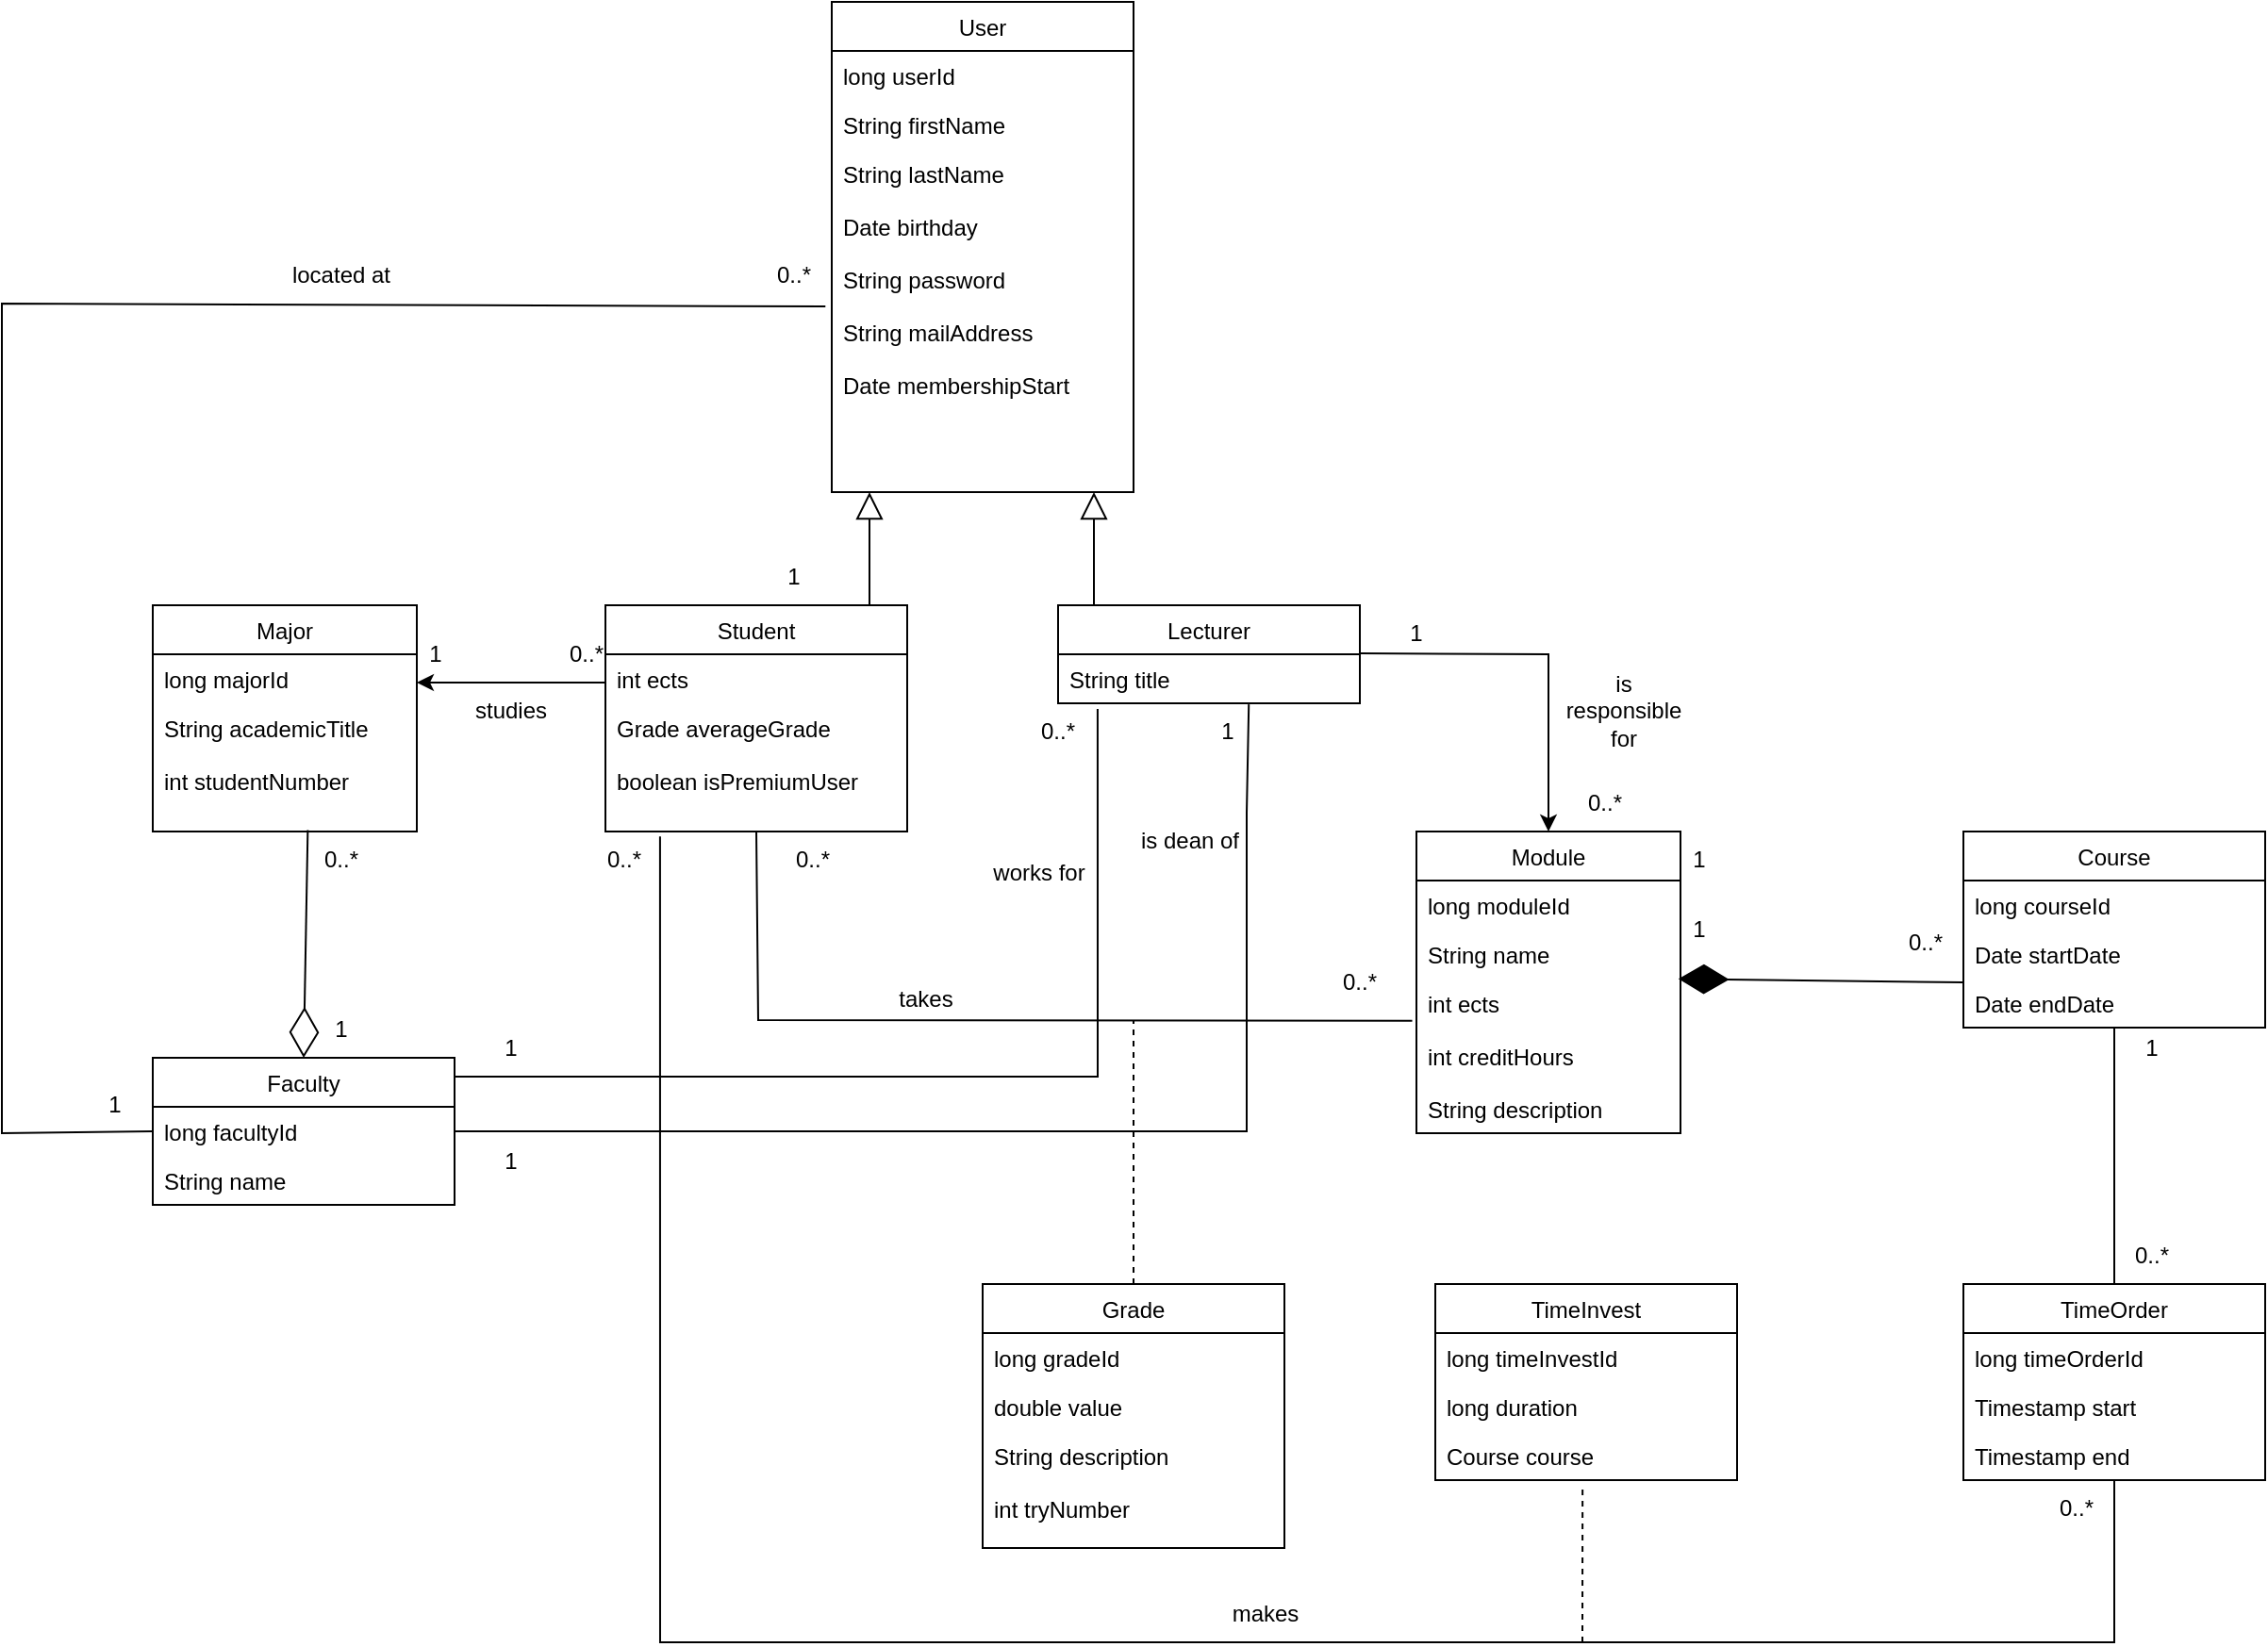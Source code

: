 <mxfile version="15.7.3" type="device"><diagram id="gIpmtvpoE9j5LITIDTfC" name="Page-1"><mxGraphModel dx="2249" dy="919" grid="1" gridSize="10" guides="1" tooltips="1" connect="1" arrows="1" fold="1" page="1" pageScale="1" pageWidth="827" pageHeight="1169" math="0" shadow="0"><root><mxCell id="0"/><mxCell id="1" parent="0"/><mxCell id="mtwSN0rH6rHFsYC5zioY-1" value="User" style="swimlane;fontStyle=0;childLayout=stackLayout;horizontal=1;startSize=26;fillColor=none;horizontalStack=0;resizeParent=1;resizeParentMax=0;resizeLast=0;collapsible=1;marginBottom=0;" parent="1" vertex="1"><mxGeometry x="120" width="160" height="260" as="geometry"/></mxCell><mxCell id="mtwSN0rH6rHFsYC5zioY-2" value="long userId" style="text;strokeColor=none;fillColor=none;align=left;verticalAlign=top;spacingLeft=4;spacingRight=4;overflow=hidden;rotatable=0;points=[[0,0.5],[1,0.5]];portConstraint=eastwest;" parent="mtwSN0rH6rHFsYC5zioY-1" vertex="1"><mxGeometry y="26" width="160" height="26" as="geometry"/></mxCell><mxCell id="mtwSN0rH6rHFsYC5zioY-3" value="String firstName" style="text;strokeColor=none;fillColor=none;align=left;verticalAlign=top;spacingLeft=4;spacingRight=4;overflow=hidden;rotatable=0;points=[[0,0.5],[1,0.5]];portConstraint=eastwest;" parent="mtwSN0rH6rHFsYC5zioY-1" vertex="1"><mxGeometry y="52" width="160" height="26" as="geometry"/></mxCell><mxCell id="mtwSN0rH6rHFsYC5zioY-4" value="String lastName&#10;&#10;Date birthday&#10;&#10;String password&#10;&#10;String mailAddress&#10;&#10;Date membershipStart" style="text;strokeColor=none;fillColor=none;align=left;verticalAlign=top;spacingLeft=4;spacingRight=4;overflow=hidden;rotatable=0;points=[[0,0.5],[1,0.5]];portConstraint=eastwest;" parent="mtwSN0rH6rHFsYC5zioY-1" vertex="1"><mxGeometry y="78" width="160" height="182" as="geometry"/></mxCell><mxCell id="mtwSN0rH6rHFsYC5zioY-5" value="" style="edgeStyle=none;html=1;endSize=12;endArrow=block;endFill=0;rounded=0;" parent="1" edge="1"><mxGeometry width="160" relative="1" as="geometry"><mxPoint x="140" y="320" as="sourcePoint"/><mxPoint x="140" y="260" as="targetPoint"/></mxGeometry></mxCell><mxCell id="mtwSN0rH6rHFsYC5zioY-6" value="" style="edgeStyle=none;html=1;endSize=12;endArrow=block;endFill=0;rounded=0;" parent="1" edge="1"><mxGeometry width="160" relative="1" as="geometry"><mxPoint x="259" y="320" as="sourcePoint"/><mxPoint x="259" y="260" as="targetPoint"/></mxGeometry></mxCell><mxCell id="mtwSN0rH6rHFsYC5zioY-8" value="Student" style="swimlane;fontStyle=0;childLayout=stackLayout;horizontal=1;startSize=26;fillColor=none;horizontalStack=0;resizeParent=1;resizeParentMax=0;resizeLast=0;collapsible=1;marginBottom=0;" parent="1" vertex="1"><mxGeometry y="320" width="160" height="120" as="geometry"/></mxCell><mxCell id="mtwSN0rH6rHFsYC5zioY-9" value="int ects&#10;" style="text;strokeColor=none;fillColor=none;align=left;verticalAlign=top;spacingLeft=4;spacingRight=4;overflow=hidden;rotatable=0;points=[[0,0.5],[1,0.5]];portConstraint=eastwest;" parent="mtwSN0rH6rHFsYC5zioY-8" vertex="1"><mxGeometry y="26" width="160" height="26" as="geometry"/></mxCell><mxCell id="mtwSN0rH6rHFsYC5zioY-11" value="Grade averageGrade&#10;&#10;boolean isPremiumUser" style="text;strokeColor=none;fillColor=none;align=left;verticalAlign=top;spacingLeft=4;spacingRight=4;overflow=hidden;rotatable=0;points=[[0,0.5],[1,0.5]];portConstraint=eastwest;" parent="mtwSN0rH6rHFsYC5zioY-8" vertex="1"><mxGeometry y="52" width="160" height="68" as="geometry"/></mxCell><mxCell id="mtwSN0rH6rHFsYC5zioY-15" value="Lecturer" style="swimlane;fontStyle=0;childLayout=stackLayout;horizontal=1;startSize=26;fillColor=none;horizontalStack=0;resizeParent=1;resizeParentMax=0;resizeLast=0;collapsible=1;marginBottom=0;" parent="1" vertex="1"><mxGeometry x="240" y="320" width="160" height="52" as="geometry"/></mxCell><mxCell id="mtwSN0rH6rHFsYC5zioY-16" value="String title" style="text;strokeColor=none;fillColor=none;align=left;verticalAlign=top;spacingLeft=4;spacingRight=4;overflow=hidden;rotatable=0;points=[[0,0.5],[1,0.5]];portConstraint=eastwest;" parent="mtwSN0rH6rHFsYC5zioY-15" vertex="1"><mxGeometry y="26" width="160" height="26" as="geometry"/></mxCell><mxCell id="mtwSN0rH6rHFsYC5zioY-19" value="Major" style="swimlane;fontStyle=0;childLayout=stackLayout;horizontal=1;startSize=26;fillColor=none;horizontalStack=0;resizeParent=1;resizeParentMax=0;resizeLast=0;collapsible=1;marginBottom=0;" parent="1" vertex="1"><mxGeometry x="-240" y="320" width="140" height="120" as="geometry"/></mxCell><mxCell id="mtwSN0rH6rHFsYC5zioY-21" value="long majorId" style="text;strokeColor=none;fillColor=none;align=left;verticalAlign=top;spacingLeft=4;spacingRight=4;overflow=hidden;rotatable=0;points=[[0,0.5],[1,0.5]];portConstraint=eastwest;" parent="mtwSN0rH6rHFsYC5zioY-19" vertex="1"><mxGeometry y="26" width="140" height="26" as="geometry"/></mxCell><mxCell id="mtwSN0rH6rHFsYC5zioY-22" value="String academicTitle&#10;&#10;int studentNumber" style="text;strokeColor=none;fillColor=none;align=left;verticalAlign=top;spacingLeft=4;spacingRight=4;overflow=hidden;rotatable=0;points=[[0,0.5],[1,0.5]];portConstraint=eastwest;" parent="mtwSN0rH6rHFsYC5zioY-19" vertex="1"><mxGeometry y="52" width="140" height="68" as="geometry"/></mxCell><mxCell id="mtwSN0rH6rHFsYC5zioY-23" value="Faculty" style="swimlane;fontStyle=0;childLayout=stackLayout;horizontal=1;startSize=26;fillColor=none;horizontalStack=0;resizeParent=1;resizeParentMax=0;resizeLast=0;collapsible=1;marginBottom=0;" parent="1" vertex="1"><mxGeometry x="-240" y="560" width="160" height="78" as="geometry"/></mxCell><mxCell id="mtwSN0rH6rHFsYC5zioY-24" value="long facultyId" style="text;strokeColor=none;fillColor=none;align=left;verticalAlign=top;spacingLeft=4;spacingRight=4;overflow=hidden;rotatable=0;points=[[0,0.5],[1,0.5]];portConstraint=eastwest;" parent="mtwSN0rH6rHFsYC5zioY-23" vertex="1"><mxGeometry y="26" width="160" height="26" as="geometry"/></mxCell><mxCell id="mtwSN0rH6rHFsYC5zioY-25" value="String name" style="text;strokeColor=none;fillColor=none;align=left;verticalAlign=top;spacingLeft=4;spacingRight=4;overflow=hidden;rotatable=0;points=[[0,0.5],[1,0.5]];portConstraint=eastwest;" parent="mtwSN0rH6rHFsYC5zioY-23" vertex="1"><mxGeometry y="52" width="160" height="26" as="geometry"/></mxCell><mxCell id="mtwSN0rH6rHFsYC5zioY-36" value="" style="endArrow=diamondThin;endFill=0;endSize=24;html=1;rounded=0;entryX=0.5;entryY=0;entryDx=0;entryDy=0;exitX=0.587;exitY=0.989;exitDx=0;exitDy=0;exitPerimeter=0;" parent="1" source="mtwSN0rH6rHFsYC5zioY-22" target="mtwSN0rH6rHFsYC5zioY-23" edge="1"><mxGeometry width="160" relative="1" as="geometry"><mxPoint x="-160" y="450" as="sourcePoint"/><mxPoint x="-80" y="460" as="targetPoint"/></mxGeometry></mxCell><mxCell id="mtwSN0rH6rHFsYC5zioY-38" value="" style="endArrow=none;html=1;rounded=0;exitX=1;exitY=0.5;exitDx=0;exitDy=0;entryX=0.632;entryY=1.022;entryDx=0;entryDy=0;entryPerimeter=0;" parent="1" source="mtwSN0rH6rHFsYC5zioY-24" target="mtwSN0rH6rHFsYC5zioY-16" edge="1"><mxGeometry width="50" height="50" relative="1" as="geometry"><mxPoint x="40" y="540" as="sourcePoint"/><mxPoint x="360" y="470" as="targetPoint"/><Array as="points"><mxPoint x="340" y="599"/><mxPoint x="340" y="430"/></Array></mxGeometry></mxCell><mxCell id="mtwSN0rH6rHFsYC5zioY-39" value="1" style="text;html=1;strokeColor=none;fillColor=none;align=center;verticalAlign=middle;whiteSpace=wrap;rounded=0;" parent="1" vertex="1"><mxGeometry x="300" y="372" width="60" height="30" as="geometry"/></mxCell><mxCell id="mtwSN0rH6rHFsYC5zioY-40" value="is dean of" style="text;html=1;strokeColor=none;fillColor=none;align=center;verticalAlign=middle;whiteSpace=wrap;rounded=0;" parent="1" vertex="1"><mxGeometry x="280" y="430" width="60" height="30" as="geometry"/></mxCell><mxCell id="mtwSN0rH6rHFsYC5zioY-41" value="1" style="text;html=1;strokeColor=none;fillColor=none;align=center;verticalAlign=middle;whiteSpace=wrap;rounded=0;" parent="1" vertex="1"><mxGeometry x="-80" y="600" width="60" height="30" as="geometry"/></mxCell><mxCell id="mtwSN0rH6rHFsYC5zioY-42" value="0..*" style="text;html=1;strokeColor=none;fillColor=none;align=center;verticalAlign=middle;whiteSpace=wrap;rounded=0;" parent="1" vertex="1"><mxGeometry x="-40" y="331" width="60" height="30" as="geometry"/></mxCell><mxCell id="mtwSN0rH6rHFsYC5zioY-43" value="1" style="text;html=1;strokeColor=none;fillColor=none;align=center;verticalAlign=middle;whiteSpace=wrap;rounded=0;" parent="1" vertex="1"><mxGeometry x="-120" y="331" width="60" height="30" as="geometry"/></mxCell><mxCell id="mtwSN0rH6rHFsYC5zioY-44" value="studies" style="text;html=1;strokeColor=none;fillColor=none;align=center;verticalAlign=middle;whiteSpace=wrap;rounded=0;" parent="1" vertex="1"><mxGeometry x="-80" y="361" width="60" height="30" as="geometry"/></mxCell><mxCell id="mtwSN0rH6rHFsYC5zioY-45" value="" style="endArrow=classic;html=1;rounded=0;" parent="1" edge="1"><mxGeometry width="50" height="50" relative="1" as="geometry"><mxPoint y="361" as="sourcePoint"/><mxPoint x="-100" y="361" as="targetPoint"/></mxGeometry></mxCell><mxCell id="mtwSN0rH6rHFsYC5zioY-46" value="0..*" style="text;html=1;strokeColor=none;fillColor=none;align=center;verticalAlign=middle;whiteSpace=wrap;rounded=0;" parent="1" vertex="1"><mxGeometry x="-170" y="440" width="60" height="30" as="geometry"/></mxCell><mxCell id="mtwSN0rH6rHFsYC5zioY-47" value="1" style="text;html=1;strokeColor=none;fillColor=none;align=center;verticalAlign=middle;whiteSpace=wrap;rounded=0;" parent="1" vertex="1"><mxGeometry x="-170" y="530" width="60" height="30" as="geometry"/></mxCell><mxCell id="mtwSN0rH6rHFsYC5zioY-48" value="Module" style="swimlane;fontStyle=0;childLayout=stackLayout;horizontal=1;startSize=26;fillColor=none;horizontalStack=0;resizeParent=1;resizeParentMax=0;resizeLast=0;collapsible=1;marginBottom=0;" parent="1" vertex="1"><mxGeometry x="430" y="440" width="140" height="160" as="geometry"/></mxCell><mxCell id="mtwSN0rH6rHFsYC5zioY-49" value="long moduleId" style="text;strokeColor=none;fillColor=none;align=left;verticalAlign=top;spacingLeft=4;spacingRight=4;overflow=hidden;rotatable=0;points=[[0,0.5],[1,0.5]];portConstraint=eastwest;" parent="mtwSN0rH6rHFsYC5zioY-48" vertex="1"><mxGeometry y="26" width="140" height="26" as="geometry"/></mxCell><mxCell id="mtwSN0rH6rHFsYC5zioY-50" value="String name" style="text;strokeColor=none;fillColor=none;align=left;verticalAlign=top;spacingLeft=4;spacingRight=4;overflow=hidden;rotatable=0;points=[[0,0.5],[1,0.5]];portConstraint=eastwest;" parent="mtwSN0rH6rHFsYC5zioY-48" vertex="1"><mxGeometry y="52" width="140" height="26" as="geometry"/></mxCell><mxCell id="mtwSN0rH6rHFsYC5zioY-51" value="int ects&#10;&#10;int creditHours&#10;&#10;String description" style="text;strokeColor=none;fillColor=none;align=left;verticalAlign=top;spacingLeft=4;spacingRight=4;overflow=hidden;rotatable=0;points=[[0,0.5],[1,0.5]];portConstraint=eastwest;" parent="mtwSN0rH6rHFsYC5zioY-48" vertex="1"><mxGeometry y="78" width="140" height="82" as="geometry"/></mxCell><mxCell id="mtwSN0rH6rHFsYC5zioY-52" value="" style="endArrow=none;html=1;rounded=0;entryX=-0.021;entryY=0.459;entryDx=0;entryDy=0;entryPerimeter=0;exitX=0;exitY=0.5;exitDx=0;exitDy=0;" parent="1" source="mtwSN0rH6rHFsYC5zioY-24" target="mtwSN0rH6rHFsYC5zioY-4" edge="1"><mxGeometry width="50" height="50" relative="1" as="geometry"><mxPoint x="-250" y="600" as="sourcePoint"/><mxPoint x="40" y="250" as="targetPoint"/><Array as="points"><mxPoint x="-320" y="600"/><mxPoint x="-320" y="160"/></Array></mxGeometry></mxCell><mxCell id="mtwSN0rH6rHFsYC5zioY-53" value="0..*" style="text;html=1;strokeColor=none;fillColor=none;align=center;verticalAlign=middle;whiteSpace=wrap;rounded=0;" parent="1" vertex="1"><mxGeometry x="70" y="130" width="60" height="30" as="geometry"/></mxCell><mxCell id="mtwSN0rH6rHFsYC5zioY-54" value="1" style="text;html=1;strokeColor=none;fillColor=none;align=center;verticalAlign=middle;whiteSpace=wrap;rounded=0;" parent="1" vertex="1"><mxGeometry x="-290" y="570" width="60" height="30" as="geometry"/></mxCell><mxCell id="mtwSN0rH6rHFsYC5zioY-55" value="located at" style="text;html=1;strokeColor=none;fillColor=none;align=center;verticalAlign=middle;whiteSpace=wrap;rounded=0;" parent="1" vertex="1"><mxGeometry x="-170" y="130" width="60" height="30" as="geometry"/></mxCell><mxCell id="mtwSN0rH6rHFsYC5zioY-57" value="" style="endArrow=classic;html=1;rounded=0;entryX=0.5;entryY=0;entryDx=0;entryDy=0;" parent="1" target="mtwSN0rH6rHFsYC5zioY-48" edge="1"><mxGeometry width="50" height="50" relative="1" as="geometry"><mxPoint x="400" y="345.5" as="sourcePoint"/><mxPoint x="490" y="345.5" as="targetPoint"/><Array as="points"><mxPoint x="500" y="346"/></Array></mxGeometry></mxCell><mxCell id="mtwSN0rH6rHFsYC5zioY-58" value="1" style="text;html=1;strokeColor=none;fillColor=none;align=center;verticalAlign=middle;whiteSpace=wrap;rounded=0;" parent="1" vertex="1"><mxGeometry x="400" y="320" width="60" height="30" as="geometry"/></mxCell><mxCell id="mtwSN0rH6rHFsYC5zioY-59" value="0..*" style="text;html=1;strokeColor=none;fillColor=none;align=center;verticalAlign=middle;whiteSpace=wrap;rounded=0;" parent="1" vertex="1"><mxGeometry x="500" y="410" width="60" height="30" as="geometry"/></mxCell><mxCell id="mtwSN0rH6rHFsYC5zioY-60" value="is responsible for" style="text;html=1;strokeColor=none;fillColor=none;align=center;verticalAlign=middle;whiteSpace=wrap;rounded=0;" parent="1" vertex="1"><mxGeometry x="510" y="361" width="60" height="30" as="geometry"/></mxCell><mxCell id="mtwSN0rH6rHFsYC5zioY-61" value="" style="endArrow=diamondThin;endFill=1;endSize=24;html=1;rounded=0;entryX=0.992;entryY=0.002;entryDx=0;entryDy=0;entryPerimeter=0;" parent="1" target="mtwSN0rH6rHFsYC5zioY-51" edge="1"><mxGeometry width="160" relative="1" as="geometry"><mxPoint x="720" y="520" as="sourcePoint"/><mxPoint x="640" y="410" as="targetPoint"/></mxGeometry></mxCell><mxCell id="mtwSN0rH6rHFsYC5zioY-62" value="Course" style="swimlane;fontStyle=0;childLayout=stackLayout;horizontal=1;startSize=26;fillColor=none;horizontalStack=0;resizeParent=1;resizeParentMax=0;resizeLast=0;collapsible=1;marginBottom=0;" parent="1" vertex="1"><mxGeometry x="720" y="440" width="160" height="104" as="geometry"/></mxCell><mxCell id="mtwSN0rH6rHFsYC5zioY-63" value="long courseId" style="text;strokeColor=none;fillColor=none;align=left;verticalAlign=top;spacingLeft=4;spacingRight=4;overflow=hidden;rotatable=0;points=[[0,0.5],[1,0.5]];portConstraint=eastwest;" parent="mtwSN0rH6rHFsYC5zioY-62" vertex="1"><mxGeometry y="26" width="160" height="26" as="geometry"/></mxCell><mxCell id="mtwSN0rH6rHFsYC5zioY-64" value="Date startDate" style="text;strokeColor=none;fillColor=none;align=left;verticalAlign=top;spacingLeft=4;spacingRight=4;overflow=hidden;rotatable=0;points=[[0,0.5],[1,0.5]];portConstraint=eastwest;" parent="mtwSN0rH6rHFsYC5zioY-62" vertex="1"><mxGeometry y="52" width="160" height="26" as="geometry"/></mxCell><mxCell id="mtwSN0rH6rHFsYC5zioY-65" value="Date endDate" style="text;strokeColor=none;fillColor=none;align=left;verticalAlign=top;spacingLeft=4;spacingRight=4;overflow=hidden;rotatable=0;points=[[0,0.5],[1,0.5]];portConstraint=eastwest;" parent="mtwSN0rH6rHFsYC5zioY-62" vertex="1"><mxGeometry y="78" width="160" height="26" as="geometry"/></mxCell><mxCell id="mtwSN0rH6rHFsYC5zioY-66" value="" style="endArrow=none;html=1;rounded=0;entryX=0;entryY=0;entryDx=0;entryDy=0;exitX=-0.016;exitY=0.273;exitDx=0;exitDy=0;exitPerimeter=0;" parent="1" source="mtwSN0rH6rHFsYC5zioY-51" target="mtwSN0rH6rHFsYC5zioY-68" edge="1"><mxGeometry width="50" height="50" relative="1" as="geometry"><mxPoint x="360" y="540" as="sourcePoint"/><mxPoint x="330" y="550" as="targetPoint"/><Array as="points"><mxPoint x="81" y="540"/></Array></mxGeometry></mxCell><mxCell id="mtwSN0rH6rHFsYC5zioY-67" value="takes" style="text;html=1;strokeColor=none;fillColor=none;align=center;verticalAlign=middle;whiteSpace=wrap;rounded=0;" parent="1" vertex="1"><mxGeometry x="140" y="514" width="60" height="30" as="geometry"/></mxCell><mxCell id="mtwSN0rH6rHFsYC5zioY-68" value="0..*" style="text;html=1;strokeColor=none;fillColor=none;align=center;verticalAlign=middle;whiteSpace=wrap;rounded=0;" parent="1" vertex="1"><mxGeometry x="80" y="440" width="60" height="30" as="geometry"/></mxCell><mxCell id="mtwSN0rH6rHFsYC5zioY-69" value="0..*" style="text;html=1;strokeColor=none;fillColor=none;align=center;verticalAlign=middle;whiteSpace=wrap;rounded=0;" parent="1" vertex="1"><mxGeometry x="370" y="505" width="60" height="30" as="geometry"/></mxCell><mxCell id="mtwSN0rH6rHFsYC5zioY-70" value="" style="endArrow=none;dashed=1;html=1;rounded=0;" parent="1" edge="1"><mxGeometry width="50" height="50" relative="1" as="geometry"><mxPoint x="280" y="680" as="sourcePoint"/><mxPoint x="280" y="540" as="targetPoint"/></mxGeometry></mxCell><mxCell id="mtwSN0rH6rHFsYC5zioY-71" value="Grade" style="swimlane;fontStyle=0;childLayout=stackLayout;horizontal=1;startSize=26;fillColor=none;horizontalStack=0;resizeParent=1;resizeParentMax=0;resizeLast=0;collapsible=1;marginBottom=0;" parent="1" vertex="1"><mxGeometry x="200" y="680" width="160" height="140" as="geometry"/></mxCell><mxCell id="mtwSN0rH6rHFsYC5zioY-72" value="long gradeId" style="text;strokeColor=none;fillColor=none;align=left;verticalAlign=top;spacingLeft=4;spacingRight=4;overflow=hidden;rotatable=0;points=[[0,0.5],[1,0.5]];portConstraint=eastwest;" parent="mtwSN0rH6rHFsYC5zioY-71" vertex="1"><mxGeometry y="26" width="160" height="26" as="geometry"/></mxCell><mxCell id="mtwSN0rH6rHFsYC5zioY-73" value="double value" style="text;strokeColor=none;fillColor=none;align=left;verticalAlign=top;spacingLeft=4;spacingRight=4;overflow=hidden;rotatable=0;points=[[0,0.5],[1,0.5]];portConstraint=eastwest;" parent="mtwSN0rH6rHFsYC5zioY-71" vertex="1"><mxGeometry y="52" width="160" height="26" as="geometry"/></mxCell><mxCell id="mtwSN0rH6rHFsYC5zioY-74" value="String description&#10;&#10;int tryNumber" style="text;strokeColor=none;fillColor=none;align=left;verticalAlign=top;spacingLeft=4;spacingRight=4;overflow=hidden;rotatable=0;points=[[0,0.5],[1,0.5]];portConstraint=eastwest;" parent="mtwSN0rH6rHFsYC5zioY-71" vertex="1"><mxGeometry y="78" width="160" height="62" as="geometry"/></mxCell><mxCell id="mtwSN0rH6rHFsYC5zioY-75" value="TimeOrder" style="swimlane;fontStyle=0;childLayout=stackLayout;horizontal=1;startSize=26;fillColor=none;horizontalStack=0;resizeParent=1;resizeParentMax=0;resizeLast=0;collapsible=1;marginBottom=0;" parent="1" vertex="1"><mxGeometry x="720" y="680" width="160" height="104" as="geometry"/></mxCell><mxCell id="mtwSN0rH6rHFsYC5zioY-76" value="long timeOrderId" style="text;strokeColor=none;fillColor=none;align=left;verticalAlign=top;spacingLeft=4;spacingRight=4;overflow=hidden;rotatable=0;points=[[0,0.5],[1,0.5]];portConstraint=eastwest;" parent="mtwSN0rH6rHFsYC5zioY-75" vertex="1"><mxGeometry y="26" width="160" height="26" as="geometry"/></mxCell><mxCell id="mtwSN0rH6rHFsYC5zioY-77" value="Timestamp start" style="text;strokeColor=none;fillColor=none;align=left;verticalAlign=top;spacingLeft=4;spacingRight=4;overflow=hidden;rotatable=0;points=[[0,0.5],[1,0.5]];portConstraint=eastwest;" parent="mtwSN0rH6rHFsYC5zioY-75" vertex="1"><mxGeometry y="52" width="160" height="26" as="geometry"/></mxCell><mxCell id="mtwSN0rH6rHFsYC5zioY-78" value="Timestamp end" style="text;strokeColor=none;fillColor=none;align=left;verticalAlign=top;spacingLeft=4;spacingRight=4;overflow=hidden;rotatable=0;points=[[0,0.5],[1,0.5]];portConstraint=eastwest;" parent="mtwSN0rH6rHFsYC5zioY-75" vertex="1"><mxGeometry y="78" width="160" height="26" as="geometry"/></mxCell><mxCell id="mtwSN0rH6rHFsYC5zioY-80" value="" style="endArrow=none;html=1;rounded=0;entryX=0.5;entryY=0.988;entryDx=0;entryDy=0;entryPerimeter=0;" parent="1" source="mtwSN0rH6rHFsYC5zioY-75" target="mtwSN0rH6rHFsYC5zioY-65" edge="1"><mxGeometry width="50" height="50" relative="1" as="geometry"><mxPoint x="640" y="680" as="sourcePoint"/><mxPoint x="690" y="630" as="targetPoint"/></mxGeometry></mxCell><mxCell id="mtwSN0rH6rHFsYC5zioY-81" value="1" style="text;html=1;strokeColor=none;fillColor=none;align=center;verticalAlign=middle;whiteSpace=wrap;rounded=0;" parent="1" vertex="1"><mxGeometry x="790" y="540" width="60" height="30" as="geometry"/></mxCell><mxCell id="mtwSN0rH6rHFsYC5zioY-82" value="0..*" style="text;html=1;strokeColor=none;fillColor=none;align=center;verticalAlign=middle;whiteSpace=wrap;rounded=0;" parent="1" vertex="1"><mxGeometry x="790" y="650" width="60" height="30" as="geometry"/></mxCell><mxCell id="mtwSN0rH6rHFsYC5zioY-83" value="1" style="text;html=1;strokeColor=none;fillColor=none;align=center;verticalAlign=middle;whiteSpace=wrap;rounded=0;" parent="1" vertex="1"><mxGeometry x="550" y="477" width="60" height="30" as="geometry"/></mxCell><mxCell id="mtwSN0rH6rHFsYC5zioY-84" value="0..*" style="text;html=1;strokeColor=none;fillColor=none;align=center;verticalAlign=middle;whiteSpace=wrap;rounded=0;" parent="1" vertex="1"><mxGeometry x="670" y="484" width="60" height="30" as="geometry"/></mxCell><mxCell id="mtwSN0rH6rHFsYC5zioY-85" value="" style="endArrow=none;html=1;rounded=0;entryX=0.181;entryY=1.038;entryDx=0;entryDy=0;entryPerimeter=0;" parent="1" source="mtwSN0rH6rHFsYC5zioY-78" target="mtwSN0rH6rHFsYC5zioY-11" edge="1"><mxGeometry width="50" height="50" relative="1" as="geometry"><mxPoint x="30" y="860" as="sourcePoint"/><mxPoint x="410" y="590" as="targetPoint"/><Array as="points"><mxPoint x="800" y="870"/><mxPoint x="29" y="870"/></Array></mxGeometry></mxCell><mxCell id="mtwSN0rH6rHFsYC5zioY-86" value="0..*" style="text;html=1;strokeColor=none;fillColor=none;align=center;verticalAlign=middle;whiteSpace=wrap;rounded=0;" parent="1" vertex="1"><mxGeometry x="-20" y="440" width="60" height="30" as="geometry"/></mxCell><mxCell id="mtwSN0rH6rHFsYC5zioY-87" value="0..*" style="text;html=1;strokeColor=none;fillColor=none;align=center;verticalAlign=middle;whiteSpace=wrap;rounded=0;" parent="1" vertex="1"><mxGeometry x="750" y="784" width="60" height="30" as="geometry"/></mxCell><mxCell id="mtwSN0rH6rHFsYC5zioY-88" value="makes" style="text;html=1;strokeColor=none;fillColor=none;align=center;verticalAlign=middle;whiteSpace=wrap;rounded=0;" parent="1" vertex="1"><mxGeometry x="320" y="840" width="60" height="30" as="geometry"/></mxCell><mxCell id="mtwSN0rH6rHFsYC5zioY-137" value="1" style="text;html=1;strokeColor=none;fillColor=none;align=center;verticalAlign=middle;whiteSpace=wrap;rounded=0;" parent="1" vertex="1"><mxGeometry x="70" y="290" width="60" height="30" as="geometry"/></mxCell><mxCell id="mtwSN0rH6rHFsYC5zioY-140" value="1" style="text;html=1;strokeColor=none;fillColor=none;align=center;verticalAlign=middle;whiteSpace=wrap;rounded=0;" parent="1" vertex="1"><mxGeometry x="550" y="440" width="60" height="30" as="geometry"/></mxCell><mxCell id="UlV97NsyvuxJ5PaYIk-H-1" value="TimeInvest" style="swimlane;fontStyle=0;childLayout=stackLayout;horizontal=1;startSize=26;fillColor=none;horizontalStack=0;resizeParent=1;resizeParentMax=0;resizeLast=0;collapsible=1;marginBottom=0;" vertex="1" parent="1"><mxGeometry x="440" y="680" width="160" height="104" as="geometry"/></mxCell><mxCell id="UlV97NsyvuxJ5PaYIk-H-2" value="long timeInvestId" style="text;strokeColor=none;fillColor=none;align=left;verticalAlign=top;spacingLeft=4;spacingRight=4;overflow=hidden;rotatable=0;points=[[0,0.5],[1,0.5]];portConstraint=eastwest;" vertex="1" parent="UlV97NsyvuxJ5PaYIk-H-1"><mxGeometry y="26" width="160" height="26" as="geometry"/></mxCell><mxCell id="UlV97NsyvuxJ5PaYIk-H-3" value="long duration" style="text;strokeColor=none;fillColor=none;align=left;verticalAlign=top;spacingLeft=4;spacingRight=4;overflow=hidden;rotatable=0;points=[[0,0.5],[1,0.5]];portConstraint=eastwest;" vertex="1" parent="UlV97NsyvuxJ5PaYIk-H-1"><mxGeometry y="52" width="160" height="26" as="geometry"/></mxCell><mxCell id="UlV97NsyvuxJ5PaYIk-H-4" value="Course course" style="text;strokeColor=none;fillColor=none;align=left;verticalAlign=top;spacingLeft=4;spacingRight=4;overflow=hidden;rotatable=0;points=[[0,0.5],[1,0.5]];portConstraint=eastwest;" vertex="1" parent="UlV97NsyvuxJ5PaYIk-H-1"><mxGeometry y="78" width="160" height="26" as="geometry"/></mxCell><mxCell id="UlV97NsyvuxJ5PaYIk-H-5" value="" style="endArrow=none;dashed=1;html=1;rounded=0;entryX=0.488;entryY=1.115;entryDx=0;entryDy=0;entryPerimeter=0;" edge="1" parent="UlV97NsyvuxJ5PaYIk-H-1" target="UlV97NsyvuxJ5PaYIk-H-4"><mxGeometry width="50" height="50" relative="1" as="geometry"><mxPoint x="78" y="190" as="sourcePoint"/><mxPoint x="80" y="110" as="targetPoint"/></mxGeometry></mxCell><mxCell id="UlV97NsyvuxJ5PaYIk-H-6" value="" style="endArrow=none;html=1;rounded=0;entryX=0.131;entryY=1.115;entryDx=0;entryDy=0;entryPerimeter=0;" edge="1" parent="1" target="mtwSN0rH6rHFsYC5zioY-16"><mxGeometry width="50" height="50" relative="1" as="geometry"><mxPoint x="-80" y="570" as="sourcePoint"/><mxPoint x="280" y="350" as="targetPoint"/><Array as="points"><mxPoint x="261" y="570"/></Array></mxGeometry></mxCell><mxCell id="UlV97NsyvuxJ5PaYIk-H-7" value="0..*" style="text;html=1;strokeColor=none;fillColor=none;align=center;verticalAlign=middle;whiteSpace=wrap;rounded=0;" vertex="1" parent="1"><mxGeometry x="210" y="372" width="60" height="30" as="geometry"/></mxCell><mxCell id="UlV97NsyvuxJ5PaYIk-H-9" value="1" style="text;html=1;strokeColor=none;fillColor=none;align=center;verticalAlign=middle;whiteSpace=wrap;rounded=0;" vertex="1" parent="1"><mxGeometry x="-80" y="540" width="60" height="30" as="geometry"/></mxCell><mxCell id="UlV97NsyvuxJ5PaYIk-H-10" value="works for" style="text;html=1;strokeColor=none;fillColor=none;align=center;verticalAlign=middle;whiteSpace=wrap;rounded=0;" vertex="1" parent="1"><mxGeometry x="200" y="447" width="60" height="30" as="geometry"/></mxCell></root></mxGraphModel></diagram></mxfile>